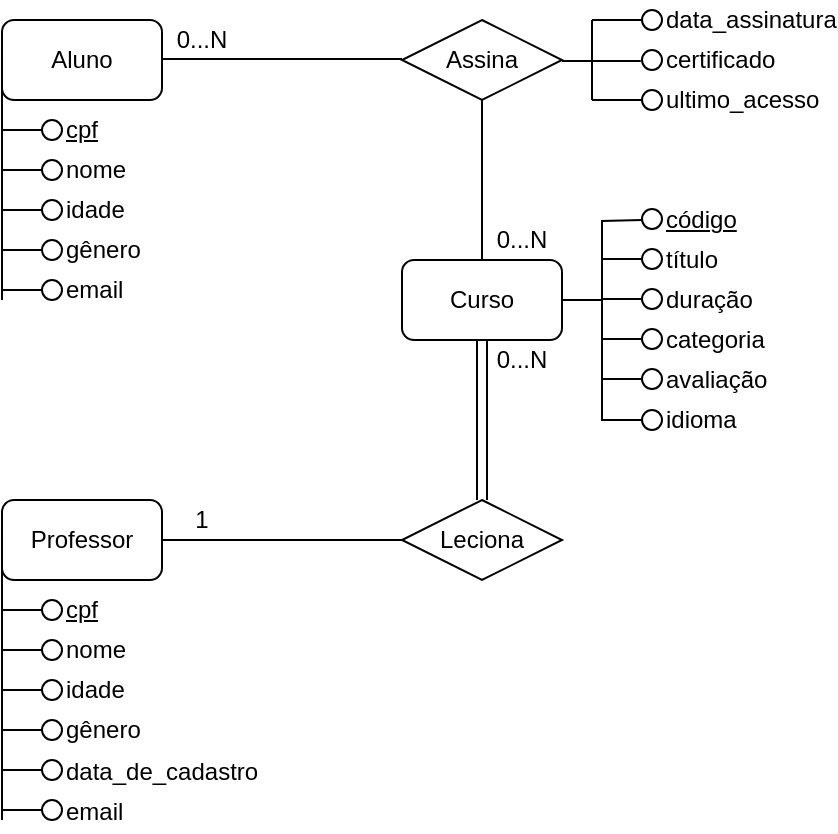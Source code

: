 <mxfile version="21.5.1" type="google">
  <diagram id="C5RBs43oDa-KdzZeNtuy" name="Page-1">
    <mxGraphModel grid="1" page="1" gridSize="10" guides="1" tooltips="1" connect="1" arrows="1" fold="1" pageScale="1" pageWidth="500" pageHeight="500" math="0" shadow="0">
      <root>
        <mxCell id="WIyWlLk6GJQsqaUBKTNV-0" />
        <mxCell id="WIyWlLk6GJQsqaUBKTNV-1" parent="WIyWlLk6GJQsqaUBKTNV-0" />
        <mxCell id="WIyWlLk6GJQsqaUBKTNV-3" value="Aluno" style="rounded=1;whiteSpace=wrap;html=1;fontSize=12;glass=0;strokeWidth=1;shadow=0;" vertex="1" parent="WIyWlLk6GJQsqaUBKTNV-1">
          <mxGeometry x="65" y="40" width="80" height="40" as="geometry" />
        </mxCell>
        <mxCell id="fsZ3sS60L4N1dTeN183x-74" style="edgeStyle=orthogonalEdgeStyle;rounded=0;orthogonalLoop=1;jettySize=auto;html=1;exitX=1;exitY=0.5;exitDx=0;exitDy=0;endArrow=none;endFill=0;" edge="1" parent="WIyWlLk6GJQsqaUBKTNV-1" source="IKDugCpGYjPwVXNT7T2_-0">
          <mxGeometry relative="1" as="geometry">
            <mxPoint x="365" y="180.19" as="targetPoint" />
          </mxGeometry>
        </mxCell>
        <mxCell id="IKDugCpGYjPwVXNT7T2_-0" value="Curso" style="rounded=1;whiteSpace=wrap;html=1;" vertex="1" parent="WIyWlLk6GJQsqaUBKTNV-1">
          <mxGeometry x="265" y="160" width="80" height="40" as="geometry" />
        </mxCell>
        <mxCell id="IKDugCpGYjPwVXNT7T2_-1" value="Professor" style="rounded=1;whiteSpace=wrap;html=1;fontSize=12;glass=0;strokeWidth=1;shadow=0;" vertex="1" parent="WIyWlLk6GJQsqaUBKTNV-1">
          <mxGeometry x="65" y="280" width="80" height="40" as="geometry" />
        </mxCell>
        <mxCell id="IKDugCpGYjPwVXNT7T2_-2" value="Leciona" style="rhombus;whiteSpace=wrap;html=1;" vertex="1" parent="WIyWlLk6GJQsqaUBKTNV-1">
          <mxGeometry x="265" y="280" width="80" height="40" as="geometry" />
        </mxCell>
        <mxCell id="IKDugCpGYjPwVXNT7T2_-3" value="Assina" style="rhombus;whiteSpace=wrap;html=1;" vertex="1" parent="WIyWlLk6GJQsqaUBKTNV-1">
          <mxGeometry x="265" y="40" width="80" height="40" as="geometry" />
        </mxCell>
        <mxCell id="IKDugCpGYjPwVXNT7T2_-4" value="" style="endArrow=none;html=1;rounded=0;exitX=1;exitY=0.5;exitDx=0;exitDy=0;entryX=0;entryY=0.5;entryDx=0;entryDy=0;" edge="1" parent="WIyWlLk6GJQsqaUBKTNV-1" source="IKDugCpGYjPwVXNT7T2_-1" target="IKDugCpGYjPwVXNT7T2_-2">
          <mxGeometry width="50" height="50" relative="1" as="geometry">
            <mxPoint x="295" y="210" as="sourcePoint" />
            <mxPoint x="345" y="160" as="targetPoint" />
          </mxGeometry>
        </mxCell>
        <mxCell id="IKDugCpGYjPwVXNT7T2_-5" value="" style="endArrow=none;html=1;rounded=0;exitX=1;exitY=0.5;exitDx=0;exitDy=0;entryX=0;entryY=0.5;entryDx=0;entryDy=0;" edge="1" parent="WIyWlLk6GJQsqaUBKTNV-1">
          <mxGeometry width="50" height="50" relative="1" as="geometry">
            <mxPoint x="145" y="59.5" as="sourcePoint" />
            <mxPoint x="265" y="59.5" as="targetPoint" />
          </mxGeometry>
        </mxCell>
        <mxCell id="IKDugCpGYjPwVXNT7T2_-6" value="" style="endArrow=none;html=1;rounded=0;exitX=0.5;exitY=0;exitDx=0;exitDy=0;entryX=0.5;entryY=1;entryDx=0;entryDy=0;" edge="1" parent="WIyWlLk6GJQsqaUBKTNV-1" source="IKDugCpGYjPwVXNT7T2_-0" target="IKDugCpGYjPwVXNT7T2_-3">
          <mxGeometry width="50" height="50" relative="1" as="geometry">
            <mxPoint x="155" y="69.5" as="sourcePoint" />
            <mxPoint x="275" y="69.5" as="targetPoint" />
            <Array as="points">
              <mxPoint x="305" y="160" />
            </Array>
          </mxGeometry>
        </mxCell>
        <mxCell id="IKDugCpGYjPwVXNT7T2_-7" value="" style="endArrow=none;html=1;rounded=0;exitX=0.5;exitY=0;exitDx=0;exitDy=0;entryX=0.5;entryY=1;entryDx=0;entryDy=0;" edge="1" parent="WIyWlLk6GJQsqaUBKTNV-1">
          <mxGeometry width="50" height="50" relative="1" as="geometry">
            <mxPoint x="302.5" y="280" as="sourcePoint" />
            <mxPoint x="302.5" y="200" as="targetPoint" />
            <Array as="points" />
          </mxGeometry>
        </mxCell>
        <mxCell id="IKDugCpGYjPwVXNT7T2_-8" value="cpf" style="text;html=1;strokeColor=none;fillColor=none;align=left;verticalAlign=middle;whiteSpace=wrap;rounded=0;fontStyle=4" vertex="1" parent="WIyWlLk6GJQsqaUBKTNV-1">
          <mxGeometry x="95" y="85" width="40" height="20" as="geometry" />
        </mxCell>
        <mxCell id="IKDugCpGYjPwVXNT7T2_-10" value="0...N" style="text;html=1;strokeColor=none;fillColor=none;align=center;verticalAlign=middle;whiteSpace=wrap;rounded=0;" vertex="1" parent="WIyWlLk6GJQsqaUBKTNV-1">
          <mxGeometry x="305" y="140" width="40" height="20" as="geometry" />
        </mxCell>
        <mxCell id="IKDugCpGYjPwVXNT7T2_-12" value="0...N" style="text;html=1;strokeColor=none;fillColor=none;align=center;verticalAlign=middle;whiteSpace=wrap;rounded=0;" vertex="1" parent="WIyWlLk6GJQsqaUBKTNV-1">
          <mxGeometry x="305" y="200" width="40" height="20" as="geometry" />
        </mxCell>
        <mxCell id="IKDugCpGYjPwVXNT7T2_-13" value="1" style="text;html=1;strokeColor=none;fillColor=none;align=center;verticalAlign=middle;whiteSpace=wrap;rounded=0;" vertex="1" parent="WIyWlLk6GJQsqaUBKTNV-1">
          <mxGeometry x="145" y="280" width="40" height="20" as="geometry" />
        </mxCell>
        <mxCell id="IKDugCpGYjPwVXNT7T2_-24" style="edgeStyle=orthogonalEdgeStyle;rounded=0;orthogonalLoop=1;jettySize=auto;html=1;exitX=0;exitY=0.5;exitDx=0;exitDy=0;endArrow=none;endFill=0;" edge="1" parent="WIyWlLk6GJQsqaUBKTNV-1" source="IKDugCpGYjPwVXNT7T2_-15">
          <mxGeometry relative="1" as="geometry">
            <mxPoint x="65" y="95" as="targetPoint" />
          </mxGeometry>
        </mxCell>
        <mxCell id="IKDugCpGYjPwVXNT7T2_-15" value="" style="ellipse;whiteSpace=wrap;html=1;aspect=fixed;" vertex="1" parent="WIyWlLk6GJQsqaUBKTNV-1">
          <mxGeometry x="85" y="90" width="10" height="10" as="geometry" />
        </mxCell>
        <mxCell id="IKDugCpGYjPwVXNT7T2_-25" style="edgeStyle=orthogonalEdgeStyle;rounded=0;orthogonalLoop=1;jettySize=auto;html=1;exitX=0;exitY=0.5;exitDx=0;exitDy=0;endArrow=none;endFill=0;" edge="1" parent="WIyWlLk6GJQsqaUBKTNV-1" source="IKDugCpGYjPwVXNT7T2_-19">
          <mxGeometry relative="1" as="geometry">
            <mxPoint x="65" y="115" as="targetPoint" />
          </mxGeometry>
        </mxCell>
        <mxCell id="IKDugCpGYjPwVXNT7T2_-19" value="" style="ellipse;whiteSpace=wrap;html=1;aspect=fixed;" vertex="1" parent="WIyWlLk6GJQsqaUBKTNV-1">
          <mxGeometry x="85" y="110" width="10" height="10" as="geometry" />
        </mxCell>
        <mxCell id="IKDugCpGYjPwVXNT7T2_-26" style="edgeStyle=orthogonalEdgeStyle;rounded=0;orthogonalLoop=1;jettySize=auto;html=1;exitX=0;exitY=0.5;exitDx=0;exitDy=0;endArrow=none;endFill=0;" edge="1" parent="WIyWlLk6GJQsqaUBKTNV-1" source="IKDugCpGYjPwVXNT7T2_-20">
          <mxGeometry relative="1" as="geometry">
            <mxPoint x="65" y="135" as="targetPoint" />
          </mxGeometry>
        </mxCell>
        <mxCell id="IKDugCpGYjPwVXNT7T2_-20" value="" style="ellipse;whiteSpace=wrap;html=1;aspect=fixed;" vertex="1" parent="WIyWlLk6GJQsqaUBKTNV-1">
          <mxGeometry x="85" y="130" width="10" height="10" as="geometry" />
        </mxCell>
        <mxCell id="IKDugCpGYjPwVXNT7T2_-27" style="edgeStyle=orthogonalEdgeStyle;rounded=0;orthogonalLoop=1;jettySize=auto;html=1;exitX=0;exitY=0.5;exitDx=0;exitDy=0;endArrow=none;endFill=0;" edge="1" parent="WIyWlLk6GJQsqaUBKTNV-1" source="IKDugCpGYjPwVXNT7T2_-21">
          <mxGeometry relative="1" as="geometry">
            <mxPoint x="65" y="155" as="targetPoint" />
          </mxGeometry>
        </mxCell>
        <mxCell id="IKDugCpGYjPwVXNT7T2_-21" value="" style="ellipse;whiteSpace=wrap;html=1;aspect=fixed;" vertex="1" parent="WIyWlLk6GJQsqaUBKTNV-1">
          <mxGeometry x="85" y="150" width="10" height="10" as="geometry" />
        </mxCell>
        <mxCell id="IKDugCpGYjPwVXNT7T2_-28" style="edgeStyle=orthogonalEdgeStyle;rounded=0;orthogonalLoop=1;jettySize=auto;html=1;exitX=0;exitY=0.5;exitDx=0;exitDy=0;endArrow=none;endFill=0;" edge="1" parent="WIyWlLk6GJQsqaUBKTNV-1" source="IKDugCpGYjPwVXNT7T2_-22">
          <mxGeometry relative="1" as="geometry">
            <mxPoint x="65" y="175" as="targetPoint" />
          </mxGeometry>
        </mxCell>
        <mxCell id="IKDugCpGYjPwVXNT7T2_-22" value="" style="ellipse;whiteSpace=wrap;html=1;aspect=fixed;" vertex="1" parent="WIyWlLk6GJQsqaUBKTNV-1">
          <mxGeometry x="85" y="170" width="10" height="10" as="geometry" />
        </mxCell>
        <mxCell id="IKDugCpGYjPwVXNT7T2_-23" value="" style="endArrow=none;html=1;rounded=0;entryX=0;entryY=0.75;entryDx=0;entryDy=0;" edge="1" parent="WIyWlLk6GJQsqaUBKTNV-1" target="WIyWlLk6GJQsqaUBKTNV-3">
          <mxGeometry width="50" height="50" relative="1" as="geometry">
            <mxPoint x="65" y="180" as="sourcePoint" />
            <mxPoint x="185" y="150" as="targetPoint" />
          </mxGeometry>
        </mxCell>
        <mxCell id="IKDugCpGYjPwVXNT7T2_-29" value="0...N" style="text;html=1;strokeColor=none;fillColor=none;align=center;verticalAlign=middle;whiteSpace=wrap;rounded=0;" vertex="1" parent="WIyWlLk6GJQsqaUBKTNV-1">
          <mxGeometry x="145" y="40" width="40" height="20" as="geometry" />
        </mxCell>
        <mxCell id="IKDugCpGYjPwVXNT7T2_-30" value="nome" style="text;html=1;strokeColor=none;fillColor=none;align=left;verticalAlign=middle;whiteSpace=wrap;rounded=0;fontStyle=0" vertex="1" parent="WIyWlLk6GJQsqaUBKTNV-1">
          <mxGeometry x="95" y="105" width="40" height="20" as="geometry" />
        </mxCell>
        <mxCell id="IKDugCpGYjPwVXNT7T2_-31" value="idade" style="text;html=1;strokeColor=none;fillColor=none;align=left;verticalAlign=middle;whiteSpace=wrap;rounded=0;fontStyle=0" vertex="1" parent="WIyWlLk6GJQsqaUBKTNV-1">
          <mxGeometry x="95" y="125" width="40" height="20" as="geometry" />
        </mxCell>
        <mxCell id="IKDugCpGYjPwVXNT7T2_-32" value="gênero" style="text;html=1;strokeColor=none;fillColor=none;align=left;verticalAlign=middle;whiteSpace=wrap;rounded=0;fontStyle=0" vertex="1" parent="WIyWlLk6GJQsqaUBKTNV-1">
          <mxGeometry x="95" y="145" width="40" height="20" as="geometry" />
        </mxCell>
        <mxCell id="IKDugCpGYjPwVXNT7T2_-34" value="email" style="text;html=1;strokeColor=none;fillColor=none;align=left;verticalAlign=middle;whiteSpace=wrap;rounded=0;fontStyle=0" vertex="1" parent="WIyWlLk6GJQsqaUBKTNV-1">
          <mxGeometry x="95" y="165" width="40" height="20" as="geometry" />
        </mxCell>
        <mxCell id="fsZ3sS60L4N1dTeN183x-40" value="cpf" style="text;html=1;strokeColor=none;fillColor=none;align=left;verticalAlign=middle;whiteSpace=wrap;rounded=0;fontStyle=4" vertex="1" parent="WIyWlLk6GJQsqaUBKTNV-1">
          <mxGeometry x="95" y="325" width="40" height="20" as="geometry" />
        </mxCell>
        <mxCell id="fsZ3sS60L4N1dTeN183x-41" style="edgeStyle=orthogonalEdgeStyle;rounded=0;orthogonalLoop=1;jettySize=auto;html=1;exitX=0;exitY=0.5;exitDx=0;exitDy=0;endArrow=none;endFill=0;" edge="1" parent="WIyWlLk6GJQsqaUBKTNV-1" source="fsZ3sS60L4N1dTeN183x-42">
          <mxGeometry relative="1" as="geometry">
            <mxPoint x="65" y="335" as="targetPoint" />
          </mxGeometry>
        </mxCell>
        <mxCell id="fsZ3sS60L4N1dTeN183x-42" value="" style="ellipse;whiteSpace=wrap;html=1;aspect=fixed;" vertex="1" parent="WIyWlLk6GJQsqaUBKTNV-1">
          <mxGeometry x="85" y="330" width="10" height="10" as="geometry" />
        </mxCell>
        <mxCell id="fsZ3sS60L4N1dTeN183x-43" style="edgeStyle=orthogonalEdgeStyle;rounded=0;orthogonalLoop=1;jettySize=auto;html=1;exitX=0;exitY=0.5;exitDx=0;exitDy=0;endArrow=none;endFill=0;" edge="1" parent="WIyWlLk6GJQsqaUBKTNV-1" source="fsZ3sS60L4N1dTeN183x-44">
          <mxGeometry relative="1" as="geometry">
            <mxPoint x="65" y="355" as="targetPoint" />
          </mxGeometry>
        </mxCell>
        <mxCell id="fsZ3sS60L4N1dTeN183x-44" value="" style="ellipse;whiteSpace=wrap;html=1;aspect=fixed;" vertex="1" parent="WIyWlLk6GJQsqaUBKTNV-1">
          <mxGeometry x="85" y="350" width="10" height="10" as="geometry" />
        </mxCell>
        <mxCell id="fsZ3sS60L4N1dTeN183x-45" style="edgeStyle=orthogonalEdgeStyle;rounded=0;orthogonalLoop=1;jettySize=auto;html=1;exitX=0;exitY=0.5;exitDx=0;exitDy=0;endArrow=none;endFill=0;" edge="1" parent="WIyWlLk6GJQsqaUBKTNV-1" source="fsZ3sS60L4N1dTeN183x-46">
          <mxGeometry relative="1" as="geometry">
            <mxPoint x="65" y="375" as="targetPoint" />
          </mxGeometry>
        </mxCell>
        <mxCell id="fsZ3sS60L4N1dTeN183x-46" value="" style="ellipse;whiteSpace=wrap;html=1;aspect=fixed;" vertex="1" parent="WIyWlLk6GJQsqaUBKTNV-1">
          <mxGeometry x="85" y="370" width="10" height="10" as="geometry" />
        </mxCell>
        <mxCell id="fsZ3sS60L4N1dTeN183x-47" style="edgeStyle=orthogonalEdgeStyle;rounded=0;orthogonalLoop=1;jettySize=auto;html=1;exitX=0;exitY=0.5;exitDx=0;exitDy=0;endArrow=none;endFill=0;" edge="1" parent="WIyWlLk6GJQsqaUBKTNV-1" source="fsZ3sS60L4N1dTeN183x-48">
          <mxGeometry relative="1" as="geometry">
            <mxPoint x="65" y="395" as="targetPoint" />
          </mxGeometry>
        </mxCell>
        <mxCell id="fsZ3sS60L4N1dTeN183x-48" value="" style="ellipse;whiteSpace=wrap;html=1;aspect=fixed;" vertex="1" parent="WIyWlLk6GJQsqaUBKTNV-1">
          <mxGeometry x="85" y="390" width="10" height="10" as="geometry" />
        </mxCell>
        <mxCell id="fsZ3sS60L4N1dTeN183x-49" style="edgeStyle=orthogonalEdgeStyle;rounded=0;orthogonalLoop=1;jettySize=auto;html=1;exitX=0;exitY=0.5;exitDx=0;exitDy=0;endArrow=none;endFill=0;" edge="1" parent="WIyWlLk6GJQsqaUBKTNV-1" source="fsZ3sS60L4N1dTeN183x-50">
          <mxGeometry relative="1" as="geometry">
            <mxPoint x="65" y="415" as="targetPoint" />
          </mxGeometry>
        </mxCell>
        <mxCell id="fsZ3sS60L4N1dTeN183x-50" value="" style="ellipse;whiteSpace=wrap;html=1;aspect=fixed;" vertex="1" parent="WIyWlLk6GJQsqaUBKTNV-1">
          <mxGeometry x="85" y="410" width="10" height="10" as="geometry" />
        </mxCell>
        <mxCell id="fsZ3sS60L4N1dTeN183x-51" value="" style="endArrow=none;html=1;rounded=0;entryX=0;entryY=0.75;entryDx=0;entryDy=0;" edge="1" parent="WIyWlLk6GJQsqaUBKTNV-1">
          <mxGeometry width="50" height="50" relative="1" as="geometry">
            <mxPoint x="65" y="440" as="sourcePoint" />
            <mxPoint x="65" y="310" as="targetPoint" />
          </mxGeometry>
        </mxCell>
        <mxCell id="fsZ3sS60L4N1dTeN183x-52" value="nome" style="text;html=1;strokeColor=none;fillColor=none;align=left;verticalAlign=middle;whiteSpace=wrap;rounded=0;fontStyle=0" vertex="1" parent="WIyWlLk6GJQsqaUBKTNV-1">
          <mxGeometry x="95" y="345" width="40" height="20" as="geometry" />
        </mxCell>
        <mxCell id="fsZ3sS60L4N1dTeN183x-53" value="idade" style="text;html=1;strokeColor=none;fillColor=none;align=left;verticalAlign=middle;whiteSpace=wrap;rounded=0;fontStyle=0" vertex="1" parent="WIyWlLk6GJQsqaUBKTNV-1">
          <mxGeometry x="95" y="365" width="40" height="20" as="geometry" />
        </mxCell>
        <mxCell id="fsZ3sS60L4N1dTeN183x-54" value="gênero" style="text;html=1;strokeColor=none;fillColor=none;align=left;verticalAlign=middle;whiteSpace=wrap;rounded=0;fontStyle=0" vertex="1" parent="WIyWlLk6GJQsqaUBKTNV-1">
          <mxGeometry x="95" y="385" width="40" height="20" as="geometry" />
        </mxCell>
        <mxCell id="fsZ3sS60L4N1dTeN183x-56" value="código" style="text;html=1;strokeColor=none;fillColor=none;align=left;verticalAlign=middle;whiteSpace=wrap;rounded=0;fontStyle=4" vertex="1" parent="WIyWlLk6GJQsqaUBKTNV-1">
          <mxGeometry x="395" y="129.5" width="40" height="20" as="geometry" />
        </mxCell>
        <mxCell id="fsZ3sS60L4N1dTeN183x-57" style="edgeStyle=orthogonalEdgeStyle;rounded=0;orthogonalLoop=1;jettySize=auto;html=1;exitX=0;exitY=0.5;exitDx=0;exitDy=0;endArrow=none;endFill=0;" edge="1" parent="WIyWlLk6GJQsqaUBKTNV-1">
          <mxGeometry relative="1" as="geometry">
            <mxPoint x="365" y="240.5" as="targetPoint" />
            <mxPoint x="385" y="140.0" as="sourcePoint" />
          </mxGeometry>
        </mxCell>
        <mxCell id="fsZ3sS60L4N1dTeN183x-58" value="" style="ellipse;whiteSpace=wrap;html=1;aspect=fixed;" vertex="1" parent="WIyWlLk6GJQsqaUBKTNV-1">
          <mxGeometry x="385" y="134.5" width="10" height="10" as="geometry" />
        </mxCell>
        <mxCell id="fsZ3sS60L4N1dTeN183x-59" style="edgeStyle=orthogonalEdgeStyle;rounded=0;orthogonalLoop=1;jettySize=auto;html=1;exitX=0;exitY=0.5;exitDx=0;exitDy=0;endArrow=none;endFill=0;" edge="1" parent="WIyWlLk6GJQsqaUBKTNV-1" source="fsZ3sS60L4N1dTeN183x-60">
          <mxGeometry relative="1" as="geometry">
            <mxPoint x="365" y="159.5" as="targetPoint" />
          </mxGeometry>
        </mxCell>
        <mxCell id="fsZ3sS60L4N1dTeN183x-60" value="" style="ellipse;whiteSpace=wrap;html=1;aspect=fixed;" vertex="1" parent="WIyWlLk6GJQsqaUBKTNV-1">
          <mxGeometry x="385" y="154.5" width="10" height="10" as="geometry" />
        </mxCell>
        <mxCell id="fsZ3sS60L4N1dTeN183x-61" style="edgeStyle=orthogonalEdgeStyle;rounded=0;orthogonalLoop=1;jettySize=auto;html=1;exitX=0;exitY=0.5;exitDx=0;exitDy=0;endArrow=none;endFill=0;" edge="1" parent="WIyWlLk6GJQsqaUBKTNV-1" source="fsZ3sS60L4N1dTeN183x-62">
          <mxGeometry relative="1" as="geometry">
            <mxPoint x="365" y="179.5" as="targetPoint" />
          </mxGeometry>
        </mxCell>
        <mxCell id="fsZ3sS60L4N1dTeN183x-62" value="" style="ellipse;whiteSpace=wrap;html=1;aspect=fixed;" vertex="1" parent="WIyWlLk6GJQsqaUBKTNV-1">
          <mxGeometry x="385" y="174.5" width="10" height="10" as="geometry" />
        </mxCell>
        <mxCell id="fsZ3sS60L4N1dTeN183x-63" style="edgeStyle=orthogonalEdgeStyle;rounded=0;orthogonalLoop=1;jettySize=auto;html=1;exitX=0;exitY=0.5;exitDx=0;exitDy=0;endArrow=none;endFill=0;" edge="1" parent="WIyWlLk6GJQsqaUBKTNV-1" source="fsZ3sS60L4N1dTeN183x-64">
          <mxGeometry relative="1" as="geometry">
            <mxPoint x="365" y="199.5" as="targetPoint" />
          </mxGeometry>
        </mxCell>
        <mxCell id="fsZ3sS60L4N1dTeN183x-64" value="" style="ellipse;whiteSpace=wrap;html=1;aspect=fixed;" vertex="1" parent="WIyWlLk6GJQsqaUBKTNV-1">
          <mxGeometry x="385" y="194.5" width="10" height="10" as="geometry" />
        </mxCell>
        <mxCell id="fsZ3sS60L4N1dTeN183x-65" style="edgeStyle=orthogonalEdgeStyle;rounded=0;orthogonalLoop=1;jettySize=auto;html=1;exitX=0;exitY=0.5;exitDx=0;exitDy=0;endArrow=none;endFill=0;" edge="1" parent="WIyWlLk6GJQsqaUBKTNV-1" source="fsZ3sS60L4N1dTeN183x-66">
          <mxGeometry relative="1" as="geometry">
            <mxPoint x="365" y="219.5" as="targetPoint" />
          </mxGeometry>
        </mxCell>
        <mxCell id="fsZ3sS60L4N1dTeN183x-66" value="" style="ellipse;whiteSpace=wrap;html=1;aspect=fixed;" vertex="1" parent="WIyWlLk6GJQsqaUBKTNV-1">
          <mxGeometry x="385" y="214.5" width="10" height="10" as="geometry" />
        </mxCell>
        <mxCell id="fsZ3sS60L4N1dTeN183x-68" value="título" style="text;html=1;strokeColor=none;fillColor=none;align=left;verticalAlign=middle;whiteSpace=wrap;rounded=0;fontStyle=0" vertex="1" parent="WIyWlLk6GJQsqaUBKTNV-1">
          <mxGeometry x="395" y="149.5" width="40" height="20" as="geometry" />
        </mxCell>
        <mxCell id="fsZ3sS60L4N1dTeN183x-69" value="duração" style="text;html=1;strokeColor=none;fillColor=none;align=left;verticalAlign=middle;whiteSpace=wrap;rounded=0;fontStyle=0" vertex="1" parent="WIyWlLk6GJQsqaUBKTNV-1">
          <mxGeometry x="395" y="169.5" width="40" height="20" as="geometry" />
        </mxCell>
        <mxCell id="fsZ3sS60L4N1dTeN183x-70" value="categoria" style="text;html=1;strokeColor=none;fillColor=none;align=left;verticalAlign=middle;whiteSpace=wrap;rounded=0;fontStyle=0" vertex="1" parent="WIyWlLk6GJQsqaUBKTNV-1">
          <mxGeometry x="395" y="189.5" width="40" height="20" as="geometry" />
        </mxCell>
        <mxCell id="fsZ3sS60L4N1dTeN183x-71" value="avaliação" style="text;html=1;strokeColor=none;fillColor=none;align=left;verticalAlign=middle;whiteSpace=wrap;rounded=0;fontStyle=0" vertex="1" parent="WIyWlLk6GJQsqaUBKTNV-1">
          <mxGeometry x="395" y="209.5" width="40" height="20" as="geometry" />
        </mxCell>
        <mxCell id="fsZ3sS60L4N1dTeN183x-75" style="edgeStyle=orthogonalEdgeStyle;rounded=0;orthogonalLoop=1;jettySize=auto;html=1;exitX=0;exitY=0.5;exitDx=0;exitDy=0;endArrow=none;endFill=0;" edge="1" parent="WIyWlLk6GJQsqaUBKTNV-1" source="fsZ3sS60L4N1dTeN183x-76">
          <mxGeometry relative="1" as="geometry">
            <mxPoint x="65" y="435" as="targetPoint" />
          </mxGeometry>
        </mxCell>
        <mxCell id="fsZ3sS60L4N1dTeN183x-76" value="" style="ellipse;whiteSpace=wrap;html=1;aspect=fixed;" vertex="1" parent="WIyWlLk6GJQsqaUBKTNV-1">
          <mxGeometry x="85" y="430" width="10" height="10" as="geometry" />
        </mxCell>
        <mxCell id="fsZ3sS60L4N1dTeN183x-81" value="data_de_cadastro" style="text;html=1;strokeColor=none;fillColor=none;align=left;verticalAlign=middle;whiteSpace=wrap;rounded=0;fontStyle=0" vertex="1" parent="WIyWlLk6GJQsqaUBKTNV-1">
          <mxGeometry x="95" y="406" width="40" height="20" as="geometry" />
        </mxCell>
        <mxCell id="fsZ3sS60L4N1dTeN183x-82" value="email" style="text;html=1;strokeColor=none;fillColor=none;align=left;verticalAlign=middle;whiteSpace=wrap;rounded=0;fontStyle=0" vertex="1" parent="WIyWlLk6GJQsqaUBKTNV-1">
          <mxGeometry x="95" y="426" width="40" height="20" as="geometry" />
        </mxCell>
        <mxCell id="u32uMfvf33B-Nm1WtARA-0" value="" style="endArrow=none;html=1;rounded=0;exitX=0.5;exitY=0;exitDx=0;exitDy=0;entryX=0.5;entryY=1;entryDx=0;entryDy=0;" edge="1" parent="WIyWlLk6GJQsqaUBKTNV-1">
          <mxGeometry width="50" height="50" relative="1" as="geometry">
            <mxPoint x="307.5" y="280" as="sourcePoint" />
            <mxPoint x="307.5" y="200" as="targetPoint" />
            <Array as="points" />
          </mxGeometry>
        </mxCell>
        <mxCell id="DKKXcuDHS15RKujLWhHS-0" style="edgeStyle=orthogonalEdgeStyle;rounded=0;orthogonalLoop=1;jettySize=auto;html=1;exitX=0;exitY=0.5;exitDx=0;exitDy=0;endArrow=none;endFill=0;" edge="1" parent="WIyWlLk6GJQsqaUBKTNV-1" source="DKKXcuDHS15RKujLWhHS-1">
          <mxGeometry relative="1" as="geometry">
            <mxPoint x="365" y="240" as="targetPoint" />
          </mxGeometry>
        </mxCell>
        <mxCell id="DKKXcuDHS15RKujLWhHS-1" value="" style="ellipse;whiteSpace=wrap;html=1;aspect=fixed;" vertex="1" parent="WIyWlLk6GJQsqaUBKTNV-1">
          <mxGeometry x="385" y="235" width="10" height="10" as="geometry" />
        </mxCell>
        <mxCell id="DKKXcuDHS15RKujLWhHS-2" value="idioma" style="text;html=1;strokeColor=none;fillColor=none;align=left;verticalAlign=middle;whiteSpace=wrap;rounded=0;fontStyle=0" vertex="1" parent="WIyWlLk6GJQsqaUBKTNV-1">
          <mxGeometry x="395" y="230" width="40" height="20" as="geometry" />
        </mxCell>
        <mxCell id="DKKXcuDHS15RKujLWhHS-12" style="edgeStyle=orthogonalEdgeStyle;rounded=0;orthogonalLoop=1;jettySize=auto;html=1;exitX=1;exitY=0.5;exitDx=0;exitDy=0;endArrow=none;endFill=0;entryX=-0.065;entryY=0.606;entryDx=0;entryDy=0;entryPerimeter=0;" edge="1" parent="WIyWlLk6GJQsqaUBKTNV-1" target="DKKXcuDHS15RKujLWhHS-18">
          <mxGeometry relative="1" as="geometry">
            <mxPoint x="365" y="60.69" as="targetPoint" />
            <mxPoint x="345" y="60.5" as="sourcePoint" />
          </mxGeometry>
        </mxCell>
        <mxCell id="DKKXcuDHS15RKujLWhHS-15" style="edgeStyle=orthogonalEdgeStyle;rounded=0;orthogonalLoop=1;jettySize=auto;html=1;exitX=0;exitY=0.5;exitDx=0;exitDy=0;endArrow=none;endFill=0;" edge="1" parent="WIyWlLk6GJQsqaUBKTNV-1" source="DKKXcuDHS15RKujLWhHS-16">
          <mxGeometry relative="1" as="geometry">
            <mxPoint x="360" y="40" as="targetPoint" />
          </mxGeometry>
        </mxCell>
        <mxCell id="DKKXcuDHS15RKujLWhHS-16" value="" style="ellipse;whiteSpace=wrap;html=1;aspect=fixed;" vertex="1" parent="WIyWlLk6GJQsqaUBKTNV-1">
          <mxGeometry x="385" y="35" width="10" height="10" as="geometry" />
        </mxCell>
        <mxCell id="DKKXcuDHS15RKujLWhHS-18" value="" style="ellipse;whiteSpace=wrap;html=1;aspect=fixed;" vertex="1" parent="WIyWlLk6GJQsqaUBKTNV-1">
          <mxGeometry x="385" y="55" width="10" height="10" as="geometry" />
        </mxCell>
        <mxCell id="DKKXcuDHS15RKujLWhHS-19" value="data_assinatura" style="text;html=1;strokeColor=none;fillColor=none;align=left;verticalAlign=middle;whiteSpace=wrap;rounded=0;fontStyle=0" vertex="1" parent="WIyWlLk6GJQsqaUBKTNV-1">
          <mxGeometry x="395" y="30" width="40" height="20" as="geometry" />
        </mxCell>
        <mxCell id="DKKXcuDHS15RKujLWhHS-20" value="certificado" style="text;html=1;strokeColor=none;fillColor=none;align=left;verticalAlign=middle;whiteSpace=wrap;rounded=0;fontStyle=0" vertex="1" parent="WIyWlLk6GJQsqaUBKTNV-1">
          <mxGeometry x="395" y="50" width="40" height="20" as="geometry" />
        </mxCell>
        <mxCell id="DKKXcuDHS15RKujLWhHS-22" style="edgeStyle=orthogonalEdgeStyle;rounded=0;orthogonalLoop=1;jettySize=auto;html=1;exitX=0;exitY=0.5;exitDx=0;exitDy=0;endArrow=none;endFill=0;" edge="1" parent="WIyWlLk6GJQsqaUBKTNV-1" source="DKKXcuDHS15RKujLWhHS-23">
          <mxGeometry relative="1" as="geometry">
            <mxPoint x="360" y="80" as="targetPoint" />
          </mxGeometry>
        </mxCell>
        <mxCell id="DKKXcuDHS15RKujLWhHS-23" value="" style="ellipse;whiteSpace=wrap;html=1;aspect=fixed;" vertex="1" parent="WIyWlLk6GJQsqaUBKTNV-1">
          <mxGeometry x="385" y="75" width="10" height="10" as="geometry" />
        </mxCell>
        <mxCell id="DKKXcuDHS15RKujLWhHS-24" value="ultimo_acesso" style="text;html=1;strokeColor=none;fillColor=none;align=left;verticalAlign=middle;whiteSpace=wrap;rounded=0;fontStyle=0" vertex="1" parent="WIyWlLk6GJQsqaUBKTNV-1">
          <mxGeometry x="395" y="70" width="40" height="20" as="geometry" />
        </mxCell>
        <mxCell id="DKKXcuDHS15RKujLWhHS-25" value="" style="html=1;rounded=0;endArrow=none;endFill=0;" edge="1" parent="WIyWlLk6GJQsqaUBKTNV-1">
          <mxGeometry width="100" relative="1" as="geometry">
            <mxPoint x="360" y="80" as="sourcePoint" />
            <mxPoint x="360" y="40" as="targetPoint" />
          </mxGeometry>
        </mxCell>
      </root>
    </mxGraphModel>
  </diagram>
</mxfile>
